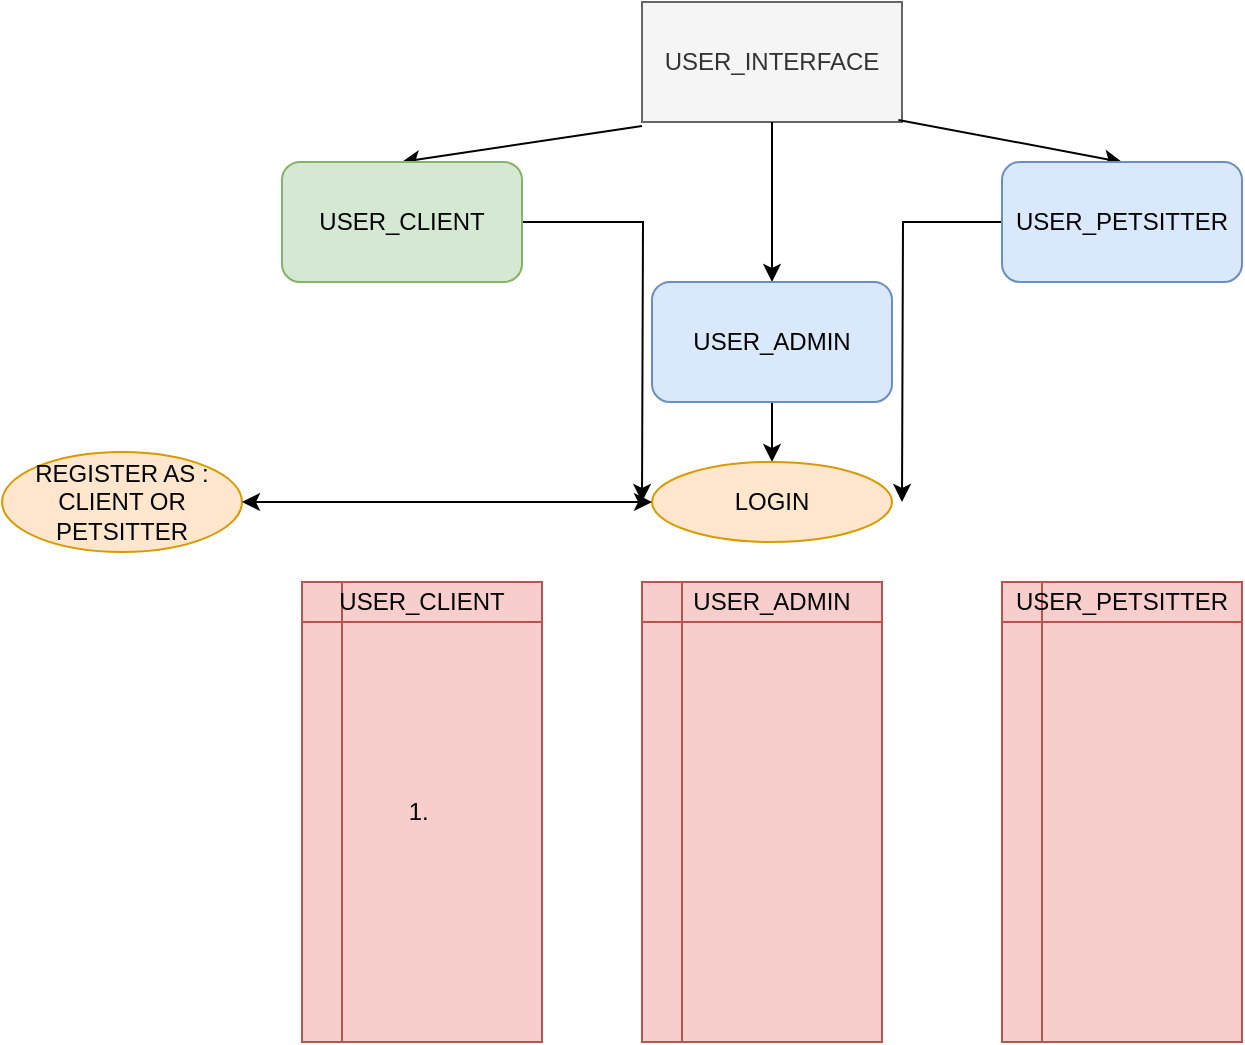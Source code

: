 <mxfile version="10.6.7" type="github"><diagram id="rIUtaygM6D5C_Fz4irTJ" name="Page-1"><mxGraphModel dx="1394" dy="796" grid="1" gridSize="10" guides="1" tooltips="1" connect="1" arrows="1" fold="1" page="1" pageScale="1" pageWidth="850" pageHeight="1100" math="0" shadow="0"><root><mxCell id="0"/><mxCell id="1" parent="0"/><mxCell id="7FJOW-789rwjF7R9jXcy-1" value="USER_INTERFACE" style="rounded=0;whiteSpace=wrap;html=1;fillColor=#f5f5f5;strokeColor=#666666;fontColor=#333333;" vertex="1" parent="1"><mxGeometry x="360" width="130" height="60" as="geometry"/></mxCell><mxCell id="7FJOW-789rwjF7R9jXcy-3" style="edgeStyle=orthogonalEdgeStyle;rounded=0;orthogonalLoop=1;jettySize=auto;html=1;exitX=0.5;exitY=1;exitDx=0;exitDy=0;" edge="1" parent="1" source="7FJOW-789rwjF7R9jXcy-1" target="7FJOW-789rwjF7R9jXcy-1"><mxGeometry relative="1" as="geometry"/></mxCell><mxCell id="7FJOW-789rwjF7R9jXcy-4" value="" style="endArrow=classic;html=1;exitX=0;exitY=1.033;exitDx=0;exitDy=0;exitPerimeter=0;" edge="1" parent="1" source="7FJOW-789rwjF7R9jXcy-1"><mxGeometry width="50" height="50" relative="1" as="geometry"><mxPoint x="350" y="80" as="sourcePoint"/><mxPoint x="240" y="80" as="targetPoint"/></mxGeometry></mxCell><mxCell id="7FJOW-789rwjF7R9jXcy-5" value="" style="endArrow=classic;html=1;exitX=0.5;exitY=1;exitDx=0;exitDy=0;" edge="1" parent="1" source="7FJOW-789rwjF7R9jXcy-1"><mxGeometry width="50" height="50" relative="1" as="geometry"><mxPoint x="400" y="72" as="sourcePoint"/><mxPoint x="425" y="140" as="targetPoint"/></mxGeometry></mxCell><mxCell id="7FJOW-789rwjF7R9jXcy-6" value="" style="endArrow=classic;html=1;exitX=0.986;exitY=0.983;exitDx=0;exitDy=0;exitPerimeter=0;" edge="1" parent="1" source="7FJOW-789rwjF7R9jXcy-1"><mxGeometry width="50" height="50" relative="1" as="geometry"><mxPoint x="400" y="72" as="sourcePoint"/><mxPoint x="600" y="80" as="targetPoint"/></mxGeometry></mxCell><mxCell id="7FJOW-789rwjF7R9jXcy-21" value="" style="edgeStyle=orthogonalEdgeStyle;rounded=0;orthogonalLoop=1;jettySize=auto;html=1;entryX=0.5;entryY=0;entryDx=0;entryDy=0;" edge="1" parent="1" source="7FJOW-789rwjF7R9jXcy-8" target="7FJOW-789rwjF7R9jXcy-17"><mxGeometry relative="1" as="geometry"><mxPoint x="425" y="280" as="targetPoint"/></mxGeometry></mxCell><mxCell id="7FJOW-789rwjF7R9jXcy-8" value="USER_ADMIN" style="rounded=1;whiteSpace=wrap;html=1;fillColor=#dae8fc;strokeColor=#6c8ebf;" vertex="1" parent="1"><mxGeometry x="365" y="140" width="120" height="60" as="geometry"/></mxCell><mxCell id="7FJOW-789rwjF7R9jXcy-19" value="" style="edgeStyle=orthogonalEdgeStyle;rounded=0;orthogonalLoop=1;jettySize=auto;html=1;" edge="1" parent="1" source="7FJOW-789rwjF7R9jXcy-9"><mxGeometry relative="1" as="geometry"><mxPoint x="360" y="250" as="targetPoint"/></mxGeometry></mxCell><mxCell id="7FJOW-789rwjF7R9jXcy-9" value="USER_CLIENT" style="rounded=1;whiteSpace=wrap;html=1;fillColor=#d5e8d4;strokeColor=#82b366;" vertex="1" parent="1"><mxGeometry x="180" y="80" width="120" height="60" as="geometry"/></mxCell><mxCell id="7FJOW-789rwjF7R9jXcy-23" value="" style="edgeStyle=orthogonalEdgeStyle;rounded=0;orthogonalLoop=1;jettySize=auto;html=1;" edge="1" parent="1" source="7FJOW-789rwjF7R9jXcy-10"><mxGeometry relative="1" as="geometry"><mxPoint x="490" y="250" as="targetPoint"/></mxGeometry></mxCell><mxCell id="7FJOW-789rwjF7R9jXcy-10" value="USER_PETSITTER" style="rounded=1;whiteSpace=wrap;html=1;fillColor=#dae8fc;strokeColor=#6c8ebf;" vertex="1" parent="1"><mxGeometry x="540" y="80" width="120" height="60" as="geometry"/></mxCell><mxCell id="7FJOW-789rwjF7R9jXcy-12" value="1.&amp;nbsp;" style="shape=internalStorage;whiteSpace=wrap;html=1;backgroundOutline=1;fillColor=#f8cecc;strokeColor=#b85450;" vertex="1" parent="1"><mxGeometry x="190" y="290" width="120" height="230" as="geometry"/></mxCell><mxCell id="7FJOW-789rwjF7R9jXcy-15" value="" style="shape=internalStorage;whiteSpace=wrap;html=1;backgroundOutline=1;fillColor=#f8cecc;strokeColor=#b85450;" vertex="1" parent="1"><mxGeometry x="360" y="290" width="120" height="230" as="geometry"/></mxCell><mxCell id="7FJOW-789rwjF7R9jXcy-16" value="" style="shape=internalStorage;whiteSpace=wrap;html=1;backgroundOutline=1;fillColor=#f8cecc;strokeColor=#b85450;" vertex="1" parent="1"><mxGeometry x="540" y="290" width="120" height="230" as="geometry"/></mxCell><mxCell id="7FJOW-789rwjF7R9jXcy-17" value="LOGIN" style="ellipse;whiteSpace=wrap;html=1;fillColor=#ffe6cc;strokeColor=#d79b00;" vertex="1" parent="1"><mxGeometry x="365" y="230" width="120" height="40" as="geometry"/></mxCell><mxCell id="7FJOW-789rwjF7R9jXcy-24" value="REGISTER AS : CLIENT OR PETSITTER" style="ellipse;whiteSpace=wrap;html=1;fillColor=#ffe6cc;strokeColor=#d79b00;" vertex="1" parent="1"><mxGeometry x="40" y="225" width="120" height="50" as="geometry"/></mxCell><mxCell id="7FJOW-789rwjF7R9jXcy-26" value="" style="endArrow=classic;startArrow=classic;html=1;entryX=1;entryY=0.5;entryDx=0;entryDy=0;exitX=0;exitY=0.5;exitDx=0;exitDy=0;" edge="1" parent="1" source="7FJOW-789rwjF7R9jXcy-17" target="7FJOW-789rwjF7R9jXcy-24"><mxGeometry width="50" height="50" relative="1" as="geometry"><mxPoint x="40" y="590" as="sourcePoint"/><mxPoint x="90" y="540" as="targetPoint"/></mxGeometry></mxCell><mxCell id="7FJOW-789rwjF7R9jXcy-30" value="USER_CLIENT" style="text;html=1;strokeColor=none;fillColor=none;align=center;verticalAlign=middle;whiteSpace=wrap;rounded=0;" vertex="1" parent="1"><mxGeometry x="205" y="290" width="90" height="20" as="geometry"/></mxCell><mxCell id="7FJOW-789rwjF7R9jXcy-31" value="USER_ADMIN" style="text;html=1;strokeColor=none;fillColor=none;align=center;verticalAlign=middle;whiteSpace=wrap;rounded=0;" vertex="1" parent="1"><mxGeometry x="380" y="290" width="90" height="20" as="geometry"/></mxCell><mxCell id="7FJOW-789rwjF7R9jXcy-32" value="USER_PETSITTER" style="text;html=1;strokeColor=none;fillColor=none;align=center;verticalAlign=middle;whiteSpace=wrap;rounded=0;" vertex="1" parent="1"><mxGeometry x="555" y="290" width="90" height="20" as="geometry"/></mxCell></root></mxGraphModel></diagram></mxfile>
